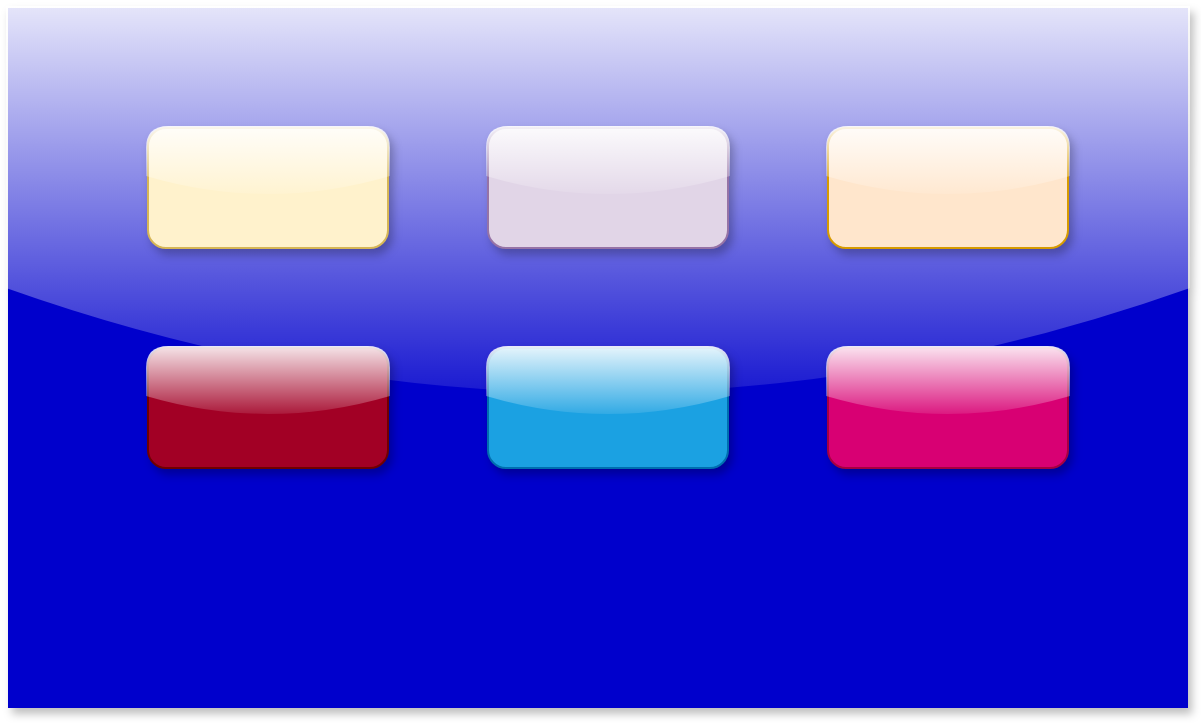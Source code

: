 <mxfile version="14.4.2" type="github">
  <diagram id="YhF1iU70QGonE3nJ6nje" name="Page-1">
    <mxGraphModel dx="748" dy="402" grid="1" gridSize="10" guides="1" tooltips="1" connect="1" arrows="1" fold="1" page="1" pageScale="1" pageWidth="827" pageHeight="1169" math="0" shadow="0">
      <root>
        <mxCell id="0" />
        <mxCell id="1" parent="0" />
        <mxCell id="DaVIIo-JqU9Ed_Sul6Xr-1" value="" style="rounded=0;whiteSpace=wrap;html=1;strokeColor=none;fillColor=#0000CC;shadow=1;glass=1;" vertex="1" parent="1">
          <mxGeometry x="60" y="120" width="590" height="350" as="geometry" />
        </mxCell>
        <mxCell id="DaVIIo-JqU9Ed_Sul6Xr-2" value="" style="rounded=1;whiteSpace=wrap;html=1;shadow=1;glass=1;fillColor=#fff2cc;strokeColor=#d6b656;" vertex="1" parent="1">
          <mxGeometry x="130" y="180" width="120" height="60" as="geometry" />
        </mxCell>
        <mxCell id="DaVIIo-JqU9Ed_Sul6Xr-3" value="" style="rounded=1;whiteSpace=wrap;html=1;shadow=1;glass=1;fillColor=#a20025;strokeColor=#6F0000;fontColor=#ffffff;" vertex="1" parent="1">
          <mxGeometry x="130" y="290" width="120" height="60" as="geometry" />
        </mxCell>
        <mxCell id="DaVIIo-JqU9Ed_Sul6Xr-4" value="" style="rounded=1;whiteSpace=wrap;html=1;shadow=1;glass=1;fillColor=#e1d5e7;strokeColor=#9673a6;" vertex="1" parent="1">
          <mxGeometry x="300" y="180" width="120" height="60" as="geometry" />
        </mxCell>
        <mxCell id="DaVIIo-JqU9Ed_Sul6Xr-5" value="" style="rounded=1;whiteSpace=wrap;html=1;shadow=1;glass=1;fillColor=#ffe6cc;strokeColor=#d79b00;" vertex="1" parent="1">
          <mxGeometry x="470" y="180" width="120" height="60" as="geometry" />
        </mxCell>
        <mxCell id="DaVIIo-JqU9Ed_Sul6Xr-6" value="" style="rounded=1;whiteSpace=wrap;html=1;shadow=1;glass=1;fillColor=#1ba1e2;strokeColor=#006EAF;fontColor=#ffffff;" vertex="1" parent="1">
          <mxGeometry x="300" y="290" width="120" height="60" as="geometry" />
        </mxCell>
        <mxCell id="DaVIIo-JqU9Ed_Sul6Xr-7" value="" style="rounded=1;whiteSpace=wrap;html=1;shadow=1;glass=1;fillColor=#d80073;strokeColor=#A50040;fontColor=#ffffff;" vertex="1" parent="1">
          <mxGeometry x="470" y="290" width="120" height="60" as="geometry" />
        </mxCell>
      </root>
    </mxGraphModel>
  </diagram>
</mxfile>
